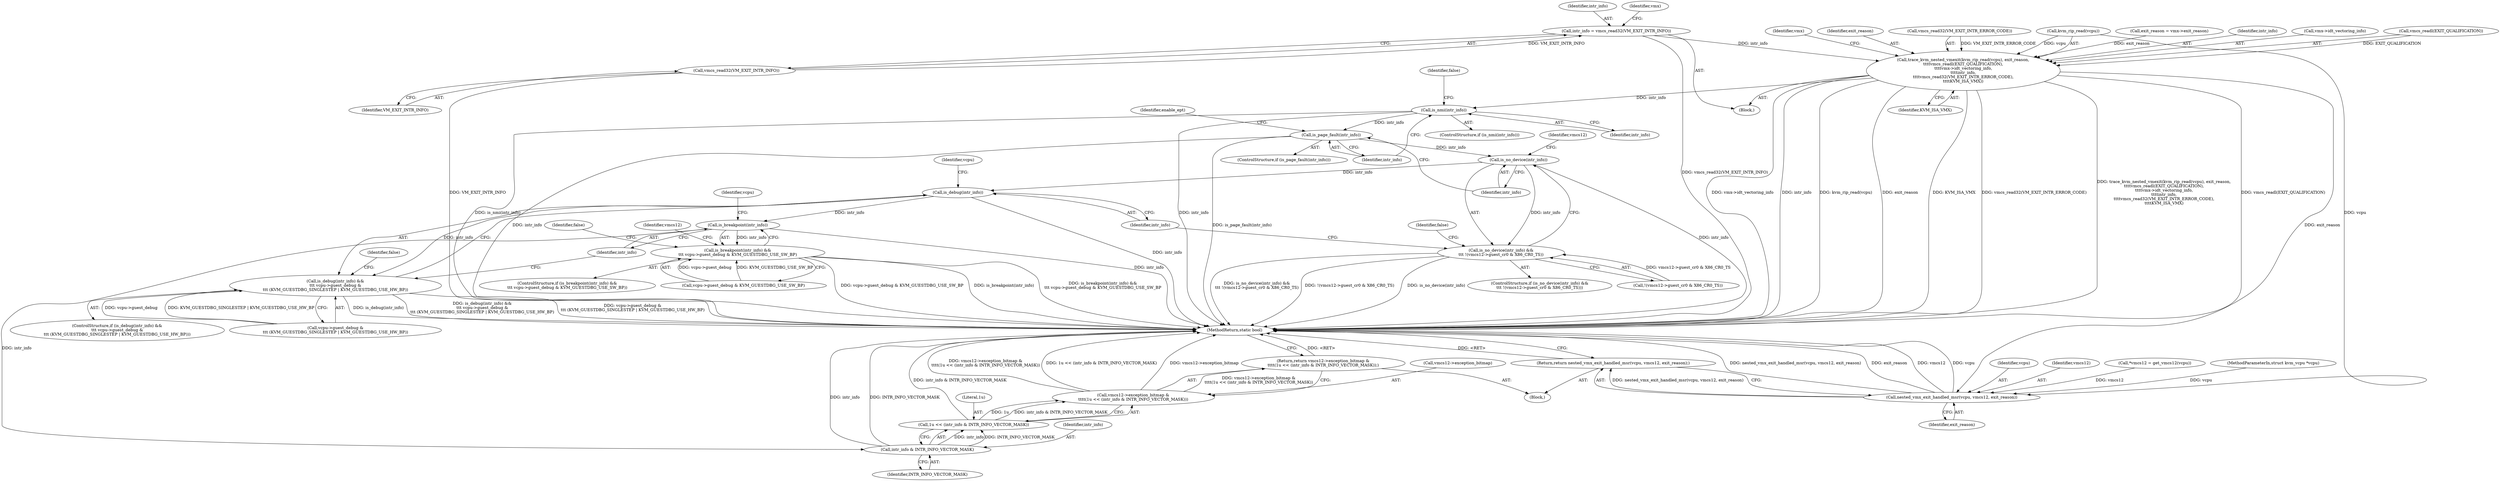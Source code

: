 digraph "0_linux_ef85b67385436ddc1998f45f1d6a210f935b3388_1@API" {
"1000109" [label="(Call,intr_info = vmcs_read32(VM_EXIT_INTR_INFO))"];
"1000111" [label="(Call,vmcs_read32(VM_EXIT_INTR_INFO))"];
"1000129" [label="(Call,trace_kvm_nested_vmexit(kvm_rip_read(vcpu), exit_reason,\n\t\t\t\tvmcs_readl(EXIT_QUALIFICATION),\n\t\t\t\tvmx->idt_vectoring_info,\n\t\t\t\tintr_info,\n\t\t\t\tvmcs_read32(VM_EXIT_INTR_ERROR_CODE),\n\t\t\t\tKVM_ISA_VMX))"];
"1000168" [label="(Call,is_nmi(intr_info))"];
"1000174" [label="(Call,is_page_fault(intr_info))"];
"1000181" [label="(Call,is_no_device(intr_info))"];
"1000180" [label="(Call,is_no_device(intr_info) &&\n\t\t\t !(vmcs12->guest_cr0 & X86_CR0_TS))"];
"1000194" [label="(Call,is_debug(intr_info))"];
"1000193" [label="(Call,is_debug(intr_info) &&\n\t\t\t vcpu->guest_debug &\n\t\t\t (KVM_GUESTDBG_SINGLESTEP | KVM_GUESTDBG_USE_HW_BP))"];
"1000208" [label="(Call,is_breakpoint(intr_info))"];
"1000207" [label="(Call,is_breakpoint(intr_info) &&\n\t\t\t vcpu->guest_debug & KVM_GUESTDBG_USE_SW_BP)"];
"1000224" [label="(Call,intr_info & INTR_INFO_VECTOR_MASK)"];
"1000222" [label="(Call,1u << (intr_info & INTR_INFO_VECTOR_MASK))"];
"1000218" [label="(Call,vmcs12->exception_bitmap &\n\t\t\t\t(1u << (intr_info & INTR_INFO_VECTOR_MASK)))"];
"1000217" [label="(Return,return vmcs12->exception_bitmap &\n\t\t\t\t(1u << (intr_info & INTR_INFO_VECTOR_MASK));)"];
"1000319" [label="(Call,nested_vmx_exit_handled_msr(vcpu, vmcs12, exit_reason))"];
"1000318" [label="(Return,return nested_vmx_exit_handled_msr(vcpu, vmcs12, exit_reason);)"];
"1000175" [label="(Identifier,intr_info)"];
"1000226" [label="(Identifier,INTR_INFO_VECTOR_MASK)"];
"1000320" [label="(Identifier,vcpu)"];
"1000195" [label="(Identifier,intr_info)"];
"1000321" [label="(Identifier,vmcs12)"];
"1000141" [label="(Identifier,KVM_ISA_VMX)"];
"1000180" [label="(Call,is_no_device(intr_info) &&\n\t\t\t !(vmcs12->guest_cr0 & X86_CR0_TS))"];
"1000138" [label="(Identifier,intr_info)"];
"1000119" [label="(Call,*vmcs12 = get_vmcs12(vcpu))"];
"1000183" [label="(Call,!(vmcs12->guest_cr0 & X86_CR0_TS))"];
"1000110" [label="(Identifier,intr_info)"];
"1000168" [label="(Call,is_nmi(intr_info))"];
"1000115" [label="(Identifier,vmx)"];
"1000173" [label="(ControlStructure,if (is_page_fault(intr_info)))"];
"1000186" [label="(Identifier,vmcs12)"];
"1000319" [label="(Call,nested_vmx_exit_handled_msr(vcpu, vmcs12, exit_reason))"];
"1000129" [label="(Call,trace_kvm_nested_vmexit(kvm_rip_read(vcpu), exit_reason,\n\t\t\t\tvmcs_readl(EXIT_QUALIFICATION),\n\t\t\t\tvmx->idt_vectoring_info,\n\t\t\t\tintr_info,\n\t\t\t\tvmcs_read32(VM_EXIT_INTR_ERROR_CODE),\n\t\t\t\tKVM_ISA_VMX))"];
"1000135" [label="(Call,vmx->idt_vectoring_info)"];
"1000177" [label="(Identifier,enable_ept)"];
"1000223" [label="(Literal,1u)"];
"1000206" [label="(ControlStructure,if (is_breakpoint(intr_info) &&\n\t\t\t vcpu->guest_debug & KVM_GUESTDBG_USE_SW_BP))"];
"1000192" [label="(ControlStructure,if (is_debug(intr_info) &&\n\t\t\t vcpu->guest_debug &\n\t\t\t (KVM_GUESTDBG_SINGLESTEP | KVM_GUESTDBG_USE_HW_BP)))"];
"1000216" [label="(Identifier,false)"];
"1000219" [label="(Call,vmcs12->exception_bitmap)"];
"1000111" [label="(Call,vmcs_read32(VM_EXIT_INTR_INFO))"];
"1000169" [label="(Identifier,intr_info)"];
"1000174" [label="(Call,is_page_fault(intr_info))"];
"1000209" [label="(Identifier,intr_info)"];
"1000106" [label="(MethodParameterIn,struct kvm_vcpu *vcpu)"];
"1000112" [label="(Identifier,VM_EXIT_INTR_INFO)"];
"1000222" [label="(Call,1u << (intr_info & INTR_INFO_VECTOR_MASK))"];
"1000165" [label="(Block,)"];
"1000198" [label="(Identifier,vcpu)"];
"1000133" [label="(Call,vmcs_readl(EXIT_QUALIFICATION))"];
"1000107" [label="(Block,)"];
"1000145" [label="(Identifier,vmx)"];
"1000220" [label="(Identifier,vmcs12)"];
"1000193" [label="(Call,is_debug(intr_info) &&\n\t\t\t vcpu->guest_debug &\n\t\t\t (KVM_GUESTDBG_SINGLESTEP | KVM_GUESTDBG_USE_HW_BP))"];
"1000207" [label="(Call,is_breakpoint(intr_info) &&\n\t\t\t vcpu->guest_debug & KVM_GUESTDBG_USE_SW_BP)"];
"1000196" [label="(Call,vcpu->guest_debug &\n\t\t\t (KVM_GUESTDBG_SINGLESTEP | KVM_GUESTDBG_USE_HW_BP))"];
"1000225" [label="(Identifier,intr_info)"];
"1000132" [label="(Identifier,exit_reason)"];
"1000139" [label="(Call,vmcs_read32(VM_EXIT_INTR_ERROR_CODE))"];
"1000212" [label="(Identifier,vcpu)"];
"1000210" [label="(Call,vcpu->guest_debug & KVM_GUESTDBG_USE_SW_BP)"];
"1000167" [label="(ControlStructure,if (is_nmi(intr_info)))"];
"1000318" [label="(Return,return nested_vmx_exit_handled_msr(vcpu, vmcs12, exit_reason);)"];
"1000204" [label="(Identifier,false)"];
"1000393" [label="(MethodReturn,static bool)"];
"1000217" [label="(Return,return vmcs12->exception_bitmap &\n\t\t\t\t(1u << (intr_info & INTR_INFO_VECTOR_MASK));)"];
"1000224" [label="(Call,intr_info & INTR_INFO_VECTOR_MASK)"];
"1000179" [label="(ControlStructure,if (is_no_device(intr_info) &&\n\t\t\t !(vmcs12->guest_cr0 & X86_CR0_TS)))"];
"1000171" [label="(Identifier,false)"];
"1000322" [label="(Identifier,exit_reason)"];
"1000130" [label="(Call,kvm_rip_read(vcpu))"];
"1000181" [label="(Call,is_no_device(intr_info))"];
"1000208" [label="(Call,is_breakpoint(intr_info))"];
"1000218" [label="(Call,vmcs12->exception_bitmap &\n\t\t\t\t(1u << (intr_info & INTR_INFO_VECTOR_MASK)))"];
"1000182" [label="(Identifier,intr_info)"];
"1000194" [label="(Call,is_debug(intr_info))"];
"1000109" [label="(Call,intr_info = vmcs_read32(VM_EXIT_INTR_INFO))"];
"1000190" [label="(Identifier,false)"];
"1000124" [label="(Call,exit_reason = vmx->exit_reason)"];
"1000109" -> "1000107"  [label="AST: "];
"1000109" -> "1000111"  [label="CFG: "];
"1000110" -> "1000109"  [label="AST: "];
"1000111" -> "1000109"  [label="AST: "];
"1000115" -> "1000109"  [label="CFG: "];
"1000109" -> "1000393"  [label="DDG: vmcs_read32(VM_EXIT_INTR_INFO)"];
"1000111" -> "1000109"  [label="DDG: VM_EXIT_INTR_INFO"];
"1000109" -> "1000129"  [label="DDG: intr_info"];
"1000111" -> "1000112"  [label="CFG: "];
"1000112" -> "1000111"  [label="AST: "];
"1000111" -> "1000393"  [label="DDG: VM_EXIT_INTR_INFO"];
"1000129" -> "1000107"  [label="AST: "];
"1000129" -> "1000141"  [label="CFG: "];
"1000130" -> "1000129"  [label="AST: "];
"1000132" -> "1000129"  [label="AST: "];
"1000133" -> "1000129"  [label="AST: "];
"1000135" -> "1000129"  [label="AST: "];
"1000138" -> "1000129"  [label="AST: "];
"1000139" -> "1000129"  [label="AST: "];
"1000141" -> "1000129"  [label="AST: "];
"1000145" -> "1000129"  [label="CFG: "];
"1000129" -> "1000393"  [label="DDG: kvm_rip_read(vcpu)"];
"1000129" -> "1000393"  [label="DDG: exit_reason"];
"1000129" -> "1000393"  [label="DDG: KVM_ISA_VMX"];
"1000129" -> "1000393"  [label="DDG: vmcs_read32(VM_EXIT_INTR_ERROR_CODE)"];
"1000129" -> "1000393"  [label="DDG: trace_kvm_nested_vmexit(kvm_rip_read(vcpu), exit_reason,\n\t\t\t\tvmcs_readl(EXIT_QUALIFICATION),\n\t\t\t\tvmx->idt_vectoring_info,\n\t\t\t\tintr_info,\n\t\t\t\tvmcs_read32(VM_EXIT_INTR_ERROR_CODE),\n\t\t\t\tKVM_ISA_VMX)"];
"1000129" -> "1000393"  [label="DDG: vmcs_readl(EXIT_QUALIFICATION)"];
"1000129" -> "1000393"  [label="DDG: vmx->idt_vectoring_info"];
"1000129" -> "1000393"  [label="DDG: intr_info"];
"1000130" -> "1000129"  [label="DDG: vcpu"];
"1000124" -> "1000129"  [label="DDG: exit_reason"];
"1000133" -> "1000129"  [label="DDG: EXIT_QUALIFICATION"];
"1000139" -> "1000129"  [label="DDG: VM_EXIT_INTR_ERROR_CODE"];
"1000129" -> "1000168"  [label="DDG: intr_info"];
"1000129" -> "1000319"  [label="DDG: exit_reason"];
"1000168" -> "1000167"  [label="AST: "];
"1000168" -> "1000169"  [label="CFG: "];
"1000169" -> "1000168"  [label="AST: "];
"1000171" -> "1000168"  [label="CFG: "];
"1000175" -> "1000168"  [label="CFG: "];
"1000168" -> "1000393"  [label="DDG: is_nmi(intr_info)"];
"1000168" -> "1000393"  [label="DDG: intr_info"];
"1000168" -> "1000174"  [label="DDG: intr_info"];
"1000174" -> "1000173"  [label="AST: "];
"1000174" -> "1000175"  [label="CFG: "];
"1000175" -> "1000174"  [label="AST: "];
"1000177" -> "1000174"  [label="CFG: "];
"1000182" -> "1000174"  [label="CFG: "];
"1000174" -> "1000393"  [label="DDG: is_page_fault(intr_info)"];
"1000174" -> "1000393"  [label="DDG: intr_info"];
"1000174" -> "1000181"  [label="DDG: intr_info"];
"1000181" -> "1000180"  [label="AST: "];
"1000181" -> "1000182"  [label="CFG: "];
"1000182" -> "1000181"  [label="AST: "];
"1000186" -> "1000181"  [label="CFG: "];
"1000180" -> "1000181"  [label="CFG: "];
"1000181" -> "1000393"  [label="DDG: intr_info"];
"1000181" -> "1000180"  [label="DDG: intr_info"];
"1000181" -> "1000194"  [label="DDG: intr_info"];
"1000180" -> "1000179"  [label="AST: "];
"1000180" -> "1000183"  [label="CFG: "];
"1000183" -> "1000180"  [label="AST: "];
"1000190" -> "1000180"  [label="CFG: "];
"1000195" -> "1000180"  [label="CFG: "];
"1000180" -> "1000393"  [label="DDG: is_no_device(intr_info)"];
"1000180" -> "1000393"  [label="DDG: is_no_device(intr_info) &&\n\t\t\t !(vmcs12->guest_cr0 & X86_CR0_TS)"];
"1000180" -> "1000393"  [label="DDG: !(vmcs12->guest_cr0 & X86_CR0_TS)"];
"1000183" -> "1000180"  [label="DDG: vmcs12->guest_cr0 & X86_CR0_TS"];
"1000194" -> "1000193"  [label="AST: "];
"1000194" -> "1000195"  [label="CFG: "];
"1000195" -> "1000194"  [label="AST: "];
"1000198" -> "1000194"  [label="CFG: "];
"1000193" -> "1000194"  [label="CFG: "];
"1000194" -> "1000393"  [label="DDG: intr_info"];
"1000194" -> "1000193"  [label="DDG: intr_info"];
"1000194" -> "1000208"  [label="DDG: intr_info"];
"1000193" -> "1000192"  [label="AST: "];
"1000193" -> "1000196"  [label="CFG: "];
"1000196" -> "1000193"  [label="AST: "];
"1000204" -> "1000193"  [label="CFG: "];
"1000209" -> "1000193"  [label="CFG: "];
"1000193" -> "1000393"  [label="DDG: is_debug(intr_info)"];
"1000193" -> "1000393"  [label="DDG: is_debug(intr_info) &&\n\t\t\t vcpu->guest_debug &\n\t\t\t (KVM_GUESTDBG_SINGLESTEP | KVM_GUESTDBG_USE_HW_BP)"];
"1000193" -> "1000393"  [label="DDG: vcpu->guest_debug &\n\t\t\t (KVM_GUESTDBG_SINGLESTEP | KVM_GUESTDBG_USE_HW_BP)"];
"1000196" -> "1000193"  [label="DDG: vcpu->guest_debug"];
"1000196" -> "1000193"  [label="DDG: KVM_GUESTDBG_SINGLESTEP | KVM_GUESTDBG_USE_HW_BP"];
"1000208" -> "1000207"  [label="AST: "];
"1000208" -> "1000209"  [label="CFG: "];
"1000209" -> "1000208"  [label="AST: "];
"1000212" -> "1000208"  [label="CFG: "];
"1000207" -> "1000208"  [label="CFG: "];
"1000208" -> "1000393"  [label="DDG: intr_info"];
"1000208" -> "1000207"  [label="DDG: intr_info"];
"1000208" -> "1000224"  [label="DDG: intr_info"];
"1000207" -> "1000206"  [label="AST: "];
"1000207" -> "1000210"  [label="CFG: "];
"1000210" -> "1000207"  [label="AST: "];
"1000216" -> "1000207"  [label="CFG: "];
"1000220" -> "1000207"  [label="CFG: "];
"1000207" -> "1000393"  [label="DDG: vcpu->guest_debug & KVM_GUESTDBG_USE_SW_BP"];
"1000207" -> "1000393"  [label="DDG: is_breakpoint(intr_info)"];
"1000207" -> "1000393"  [label="DDG: is_breakpoint(intr_info) &&\n\t\t\t vcpu->guest_debug & KVM_GUESTDBG_USE_SW_BP"];
"1000210" -> "1000207"  [label="DDG: vcpu->guest_debug"];
"1000210" -> "1000207"  [label="DDG: KVM_GUESTDBG_USE_SW_BP"];
"1000224" -> "1000222"  [label="AST: "];
"1000224" -> "1000226"  [label="CFG: "];
"1000225" -> "1000224"  [label="AST: "];
"1000226" -> "1000224"  [label="AST: "];
"1000222" -> "1000224"  [label="CFG: "];
"1000224" -> "1000393"  [label="DDG: intr_info"];
"1000224" -> "1000393"  [label="DDG: INTR_INFO_VECTOR_MASK"];
"1000224" -> "1000222"  [label="DDG: intr_info"];
"1000224" -> "1000222"  [label="DDG: INTR_INFO_VECTOR_MASK"];
"1000222" -> "1000218"  [label="AST: "];
"1000223" -> "1000222"  [label="AST: "];
"1000218" -> "1000222"  [label="CFG: "];
"1000222" -> "1000393"  [label="DDG: intr_info & INTR_INFO_VECTOR_MASK"];
"1000222" -> "1000218"  [label="DDG: 1u"];
"1000222" -> "1000218"  [label="DDG: intr_info & INTR_INFO_VECTOR_MASK"];
"1000218" -> "1000217"  [label="AST: "];
"1000219" -> "1000218"  [label="AST: "];
"1000217" -> "1000218"  [label="CFG: "];
"1000218" -> "1000393"  [label="DDG: vmcs12->exception_bitmap"];
"1000218" -> "1000393"  [label="DDG: vmcs12->exception_bitmap &\n\t\t\t\t(1u << (intr_info & INTR_INFO_VECTOR_MASK))"];
"1000218" -> "1000393"  [label="DDG: 1u << (intr_info & INTR_INFO_VECTOR_MASK)"];
"1000218" -> "1000217"  [label="DDG: vmcs12->exception_bitmap &\n\t\t\t\t(1u << (intr_info & INTR_INFO_VECTOR_MASK))"];
"1000217" -> "1000165"  [label="AST: "];
"1000393" -> "1000217"  [label="CFG: "];
"1000217" -> "1000393"  [label="DDG: <RET>"];
"1000319" -> "1000318"  [label="AST: "];
"1000319" -> "1000322"  [label="CFG: "];
"1000320" -> "1000319"  [label="AST: "];
"1000321" -> "1000319"  [label="AST: "];
"1000322" -> "1000319"  [label="AST: "];
"1000318" -> "1000319"  [label="CFG: "];
"1000319" -> "1000393"  [label="DDG: nested_vmx_exit_handled_msr(vcpu, vmcs12, exit_reason)"];
"1000319" -> "1000393"  [label="DDG: exit_reason"];
"1000319" -> "1000393"  [label="DDG: vmcs12"];
"1000319" -> "1000393"  [label="DDG: vcpu"];
"1000319" -> "1000318"  [label="DDG: nested_vmx_exit_handled_msr(vcpu, vmcs12, exit_reason)"];
"1000130" -> "1000319"  [label="DDG: vcpu"];
"1000106" -> "1000319"  [label="DDG: vcpu"];
"1000119" -> "1000319"  [label="DDG: vmcs12"];
"1000318" -> "1000165"  [label="AST: "];
"1000393" -> "1000318"  [label="CFG: "];
"1000318" -> "1000393"  [label="DDG: <RET>"];
}
